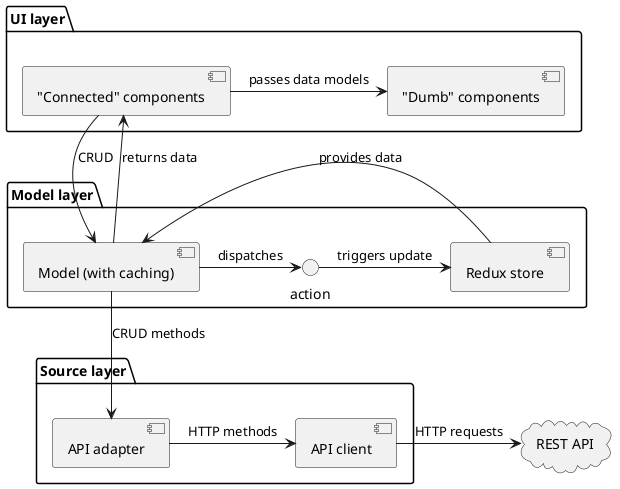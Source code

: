 @startuml "high-level"

package "UI layer" {
    ["Connected" components] as gui
    ["Dumb" components] as jsx
    gui -> jsx: passes data models
}

package "Model layer" {
    [Model (with caching)] as model
    interface action
    [Redux store] as store
}

package "Source layer" {
    [API adapter] as adapter
    [API client] as client
}

cloud "REST API" as API

gui --> model: CRUD
gui <-- model: returns data
model -> action: dispatches
action -> store: triggers update
model <- store: provides data
model --> adapter: CRUD methods
adapter -> client: HTTP methods
client -> API: HTTP requests

@enduml